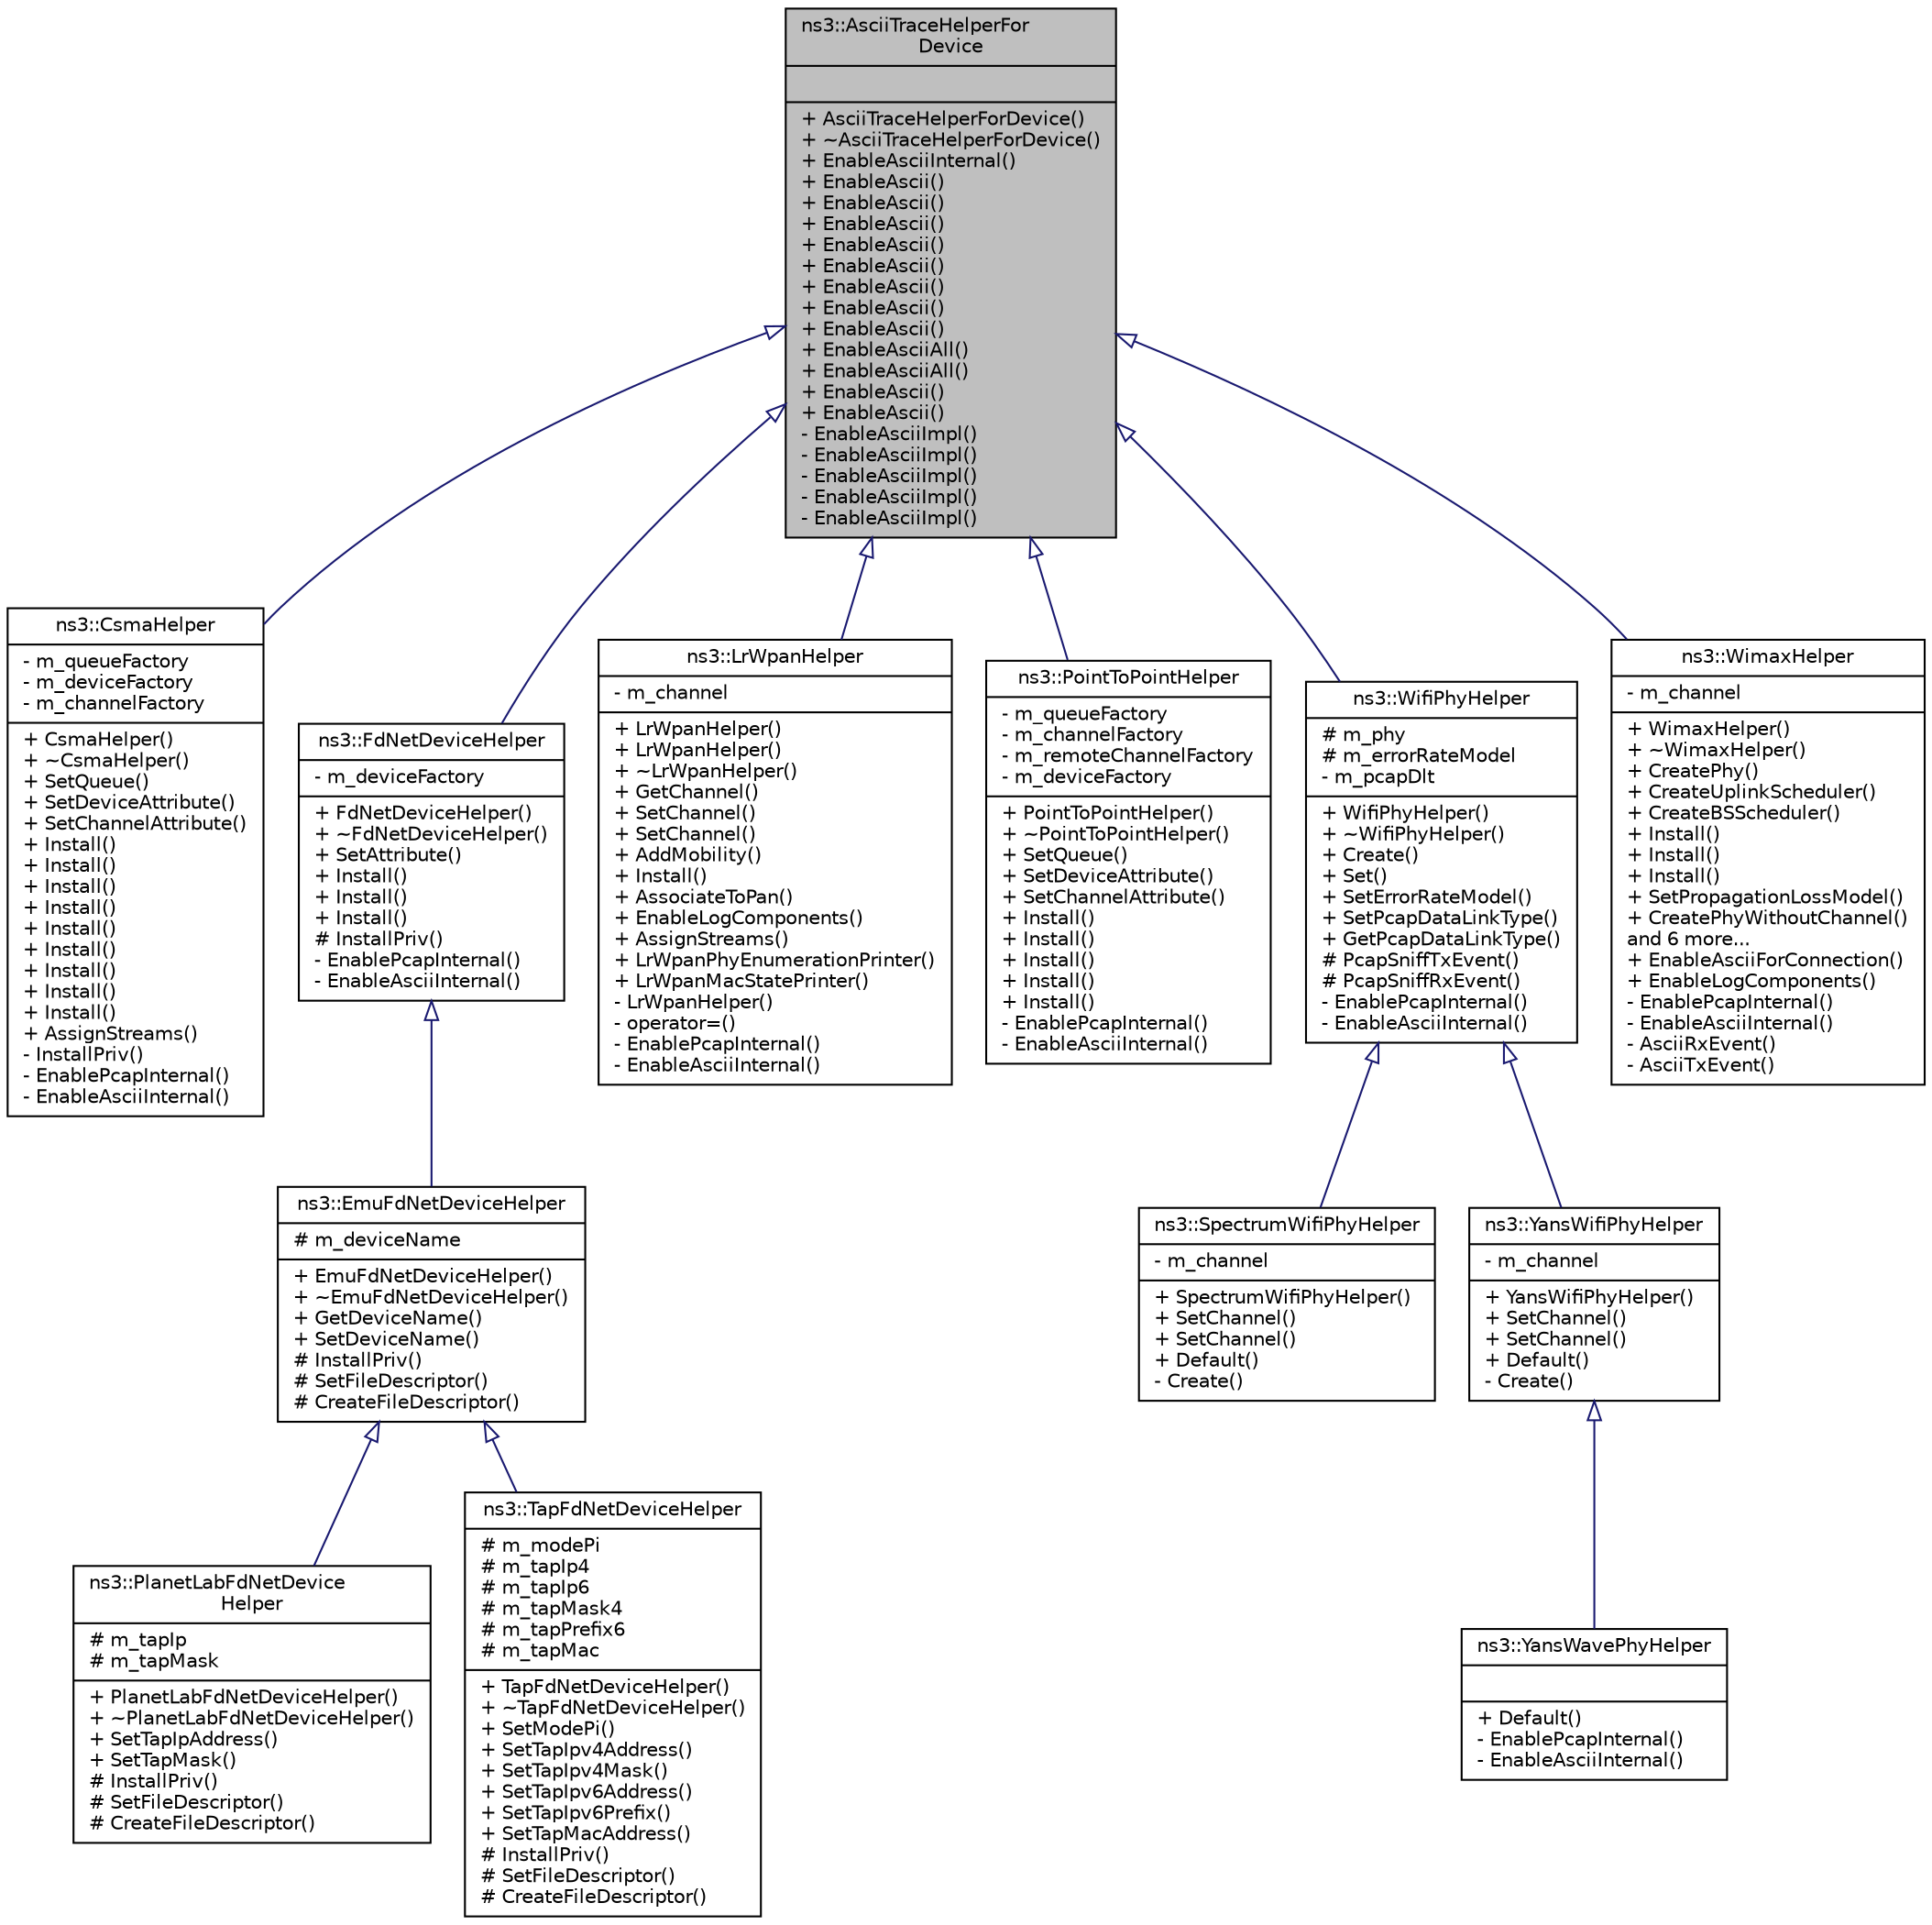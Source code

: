 digraph "ns3::AsciiTraceHelperForDevice"
{
  edge [fontname="Helvetica",fontsize="10",labelfontname="Helvetica",labelfontsize="10"];
  node [fontname="Helvetica",fontsize="10",shape=record];
  Node1 [label="{ns3::AsciiTraceHelperFor\lDevice\n||+ AsciiTraceHelperForDevice()\l+ ~AsciiTraceHelperForDevice()\l+ EnableAsciiInternal()\l+ EnableAscii()\l+ EnableAscii()\l+ EnableAscii()\l+ EnableAscii()\l+ EnableAscii()\l+ EnableAscii()\l+ EnableAscii()\l+ EnableAscii()\l+ EnableAsciiAll()\l+ EnableAsciiAll()\l+ EnableAscii()\l+ EnableAscii()\l- EnableAsciiImpl()\l- EnableAsciiImpl()\l- EnableAsciiImpl()\l- EnableAsciiImpl()\l- EnableAsciiImpl()\l}",height=0.2,width=0.4,color="black", fillcolor="grey75", style="filled", fontcolor="black"];
  Node1 -> Node2 [dir="back",color="midnightblue",fontsize="10",style="solid",arrowtail="onormal"];
  Node2 [label="{ns3::CsmaHelper\n|- m_queueFactory\l- m_deviceFactory\l- m_channelFactory\l|+ CsmaHelper()\l+ ~CsmaHelper()\l+ SetQueue()\l+ SetDeviceAttribute()\l+ SetChannelAttribute()\l+ Install()\l+ Install()\l+ Install()\l+ Install()\l+ Install()\l+ Install()\l+ Install()\l+ Install()\l+ Install()\l+ AssignStreams()\l- InstallPriv()\l- EnablePcapInternal()\l- EnableAsciiInternal()\l}",height=0.2,width=0.4,color="black", fillcolor="white", style="filled",URL="$d9/dbd/classns3_1_1CsmaHelper.html",tooltip="build a set of CsmaNetDevice objects "];
  Node1 -> Node3 [dir="back",color="midnightblue",fontsize="10",style="solid",arrowtail="onormal"];
  Node3 [label="{ns3::FdNetDeviceHelper\n|- m_deviceFactory\l|+ FdNetDeviceHelper()\l+ ~FdNetDeviceHelper()\l+ SetAttribute()\l+ Install()\l+ Install()\l+ Install()\l# InstallPriv()\l- EnablePcapInternal()\l- EnableAsciiInternal()\l}",height=0.2,width=0.4,color="black", fillcolor="white", style="filled",URL="$d1/def/classns3_1_1FdNetDeviceHelper.html",tooltip="build a set of FdNetDevice objects Normally we eschew multiple inheritance, however, the classes PcapUserHelperForDevice and AsciiTraceUserHelperForDevice are treated as \"mixins\". A mixin is a self-contained class that encapsulates a general attribute or a set of functionality that may be of interest to many other classes. "];
  Node3 -> Node4 [dir="back",color="midnightblue",fontsize="10",style="solid",arrowtail="onormal"];
  Node4 [label="{ns3::EmuFdNetDeviceHelper\n|# m_deviceName\l|+ EmuFdNetDeviceHelper()\l+ ~EmuFdNetDeviceHelper()\l+ GetDeviceName()\l+ SetDeviceName()\l# InstallPriv()\l# SetFileDescriptor()\l# CreateFileDescriptor()\l}",height=0.2,width=0.4,color="black", fillcolor="white", style="filled",URL="$df/d71/classns3_1_1EmuFdNetDeviceHelper.html",tooltip="build a set of FdNetDevice objects attached to a physical network interface "];
  Node4 -> Node5 [dir="back",color="midnightblue",fontsize="10",style="solid",arrowtail="onormal"];
  Node5 [label="{ns3::PlanetLabFdNetDevice\lHelper\n|# m_tapIp\l# m_tapMask\l|+ PlanetLabFdNetDeviceHelper()\l+ ~PlanetLabFdNetDeviceHelper()\l+ SetTapIpAddress()\l+ SetTapMask()\l# InstallPriv()\l# SetFileDescriptor()\l# CreateFileDescriptor()\l}",height=0.2,width=0.4,color="black", fillcolor="white", style="filled",URL="$dc/dd7/classns3_1_1PlanetLabFdNetDeviceHelper.html",tooltip="build a set of FdNetDevice objects attached to a virtual TAP network interface "];
  Node4 -> Node6 [dir="back",color="midnightblue",fontsize="10",style="solid",arrowtail="onormal"];
  Node6 [label="{ns3::TapFdNetDeviceHelper\n|# m_modePi\l# m_tapIp4\l# m_tapIp6\l# m_tapMask4\l# m_tapPrefix6\l# m_tapMac\l|+ TapFdNetDeviceHelper()\l+ ~TapFdNetDeviceHelper()\l+ SetModePi()\l+ SetTapIpv4Address()\l+ SetTapIpv4Mask()\l+ SetTapIpv6Address()\l+ SetTapIpv6Prefix()\l+ SetTapMacAddress()\l# InstallPriv()\l# SetFileDescriptor()\l# CreateFileDescriptor()\l}",height=0.2,width=0.4,color="black", fillcolor="white", style="filled",URL="$d9/d94/classns3_1_1TapFdNetDeviceHelper.html",tooltip="build a set of FdNetDevice objects attached to a virtual TAP network interface "];
  Node1 -> Node7 [dir="back",color="midnightblue",fontsize="10",style="solid",arrowtail="onormal"];
  Node7 [label="{ns3::LrWpanHelper\n|- m_channel\l|+ LrWpanHelper()\l+ LrWpanHelper()\l+ ~LrWpanHelper()\l+ GetChannel()\l+ SetChannel()\l+ SetChannel()\l+ AddMobility()\l+ Install()\l+ AssociateToPan()\l+ EnableLogComponents()\l+ AssignStreams()\l+ LrWpanPhyEnumerationPrinter()\l+ LrWpanMacStatePrinter()\l- LrWpanHelper()\l- operator=()\l- EnablePcapInternal()\l- EnableAsciiInternal()\l}",height=0.2,width=0.4,color="black", fillcolor="white", style="filled",URL="$d7/de8/classns3_1_1LrWpanHelper.html",tooltip="helps to manage and create IEEE 802.15.4 NetDevice objects "];
  Node1 -> Node8 [dir="back",color="midnightblue",fontsize="10",style="solid",arrowtail="onormal"];
  Node8 [label="{ns3::PointToPointHelper\n|- m_queueFactory\l- m_channelFactory\l- m_remoteChannelFactory\l- m_deviceFactory\l|+ PointToPointHelper()\l+ ~PointToPointHelper()\l+ SetQueue()\l+ SetDeviceAttribute()\l+ SetChannelAttribute()\l+ Install()\l+ Install()\l+ Install()\l+ Install()\l+ Install()\l- EnablePcapInternal()\l- EnableAsciiInternal()\l}",height=0.2,width=0.4,color="black", fillcolor="white", style="filled",URL="$d5/d0d/classns3_1_1PointToPointHelper.html",tooltip="Build a set of PointToPointNetDevice objects. "];
  Node1 -> Node9 [dir="back",color="midnightblue",fontsize="10",style="solid",arrowtail="onormal"];
  Node9 [label="{ns3::WifiPhyHelper\n|# m_phy\l# m_errorRateModel\l- m_pcapDlt\l|+ WifiPhyHelper()\l+ ~WifiPhyHelper()\l+ Create()\l+ Set()\l+ SetErrorRateModel()\l+ SetPcapDataLinkType()\l+ GetPcapDataLinkType()\l# PcapSniffTxEvent()\l# PcapSniffRxEvent()\l- EnablePcapInternal()\l- EnableAsciiInternal()\l}",height=0.2,width=0.4,color="black", fillcolor="white", style="filled",URL="$d5/df8/classns3_1_1WifiPhyHelper.html",tooltip="create PHY objects "];
  Node9 -> Node10 [dir="back",color="midnightblue",fontsize="10",style="solid",arrowtail="onormal"];
  Node10 [label="{ns3::SpectrumWifiPhyHelper\n|- m_channel\l|+ SpectrumWifiPhyHelper()\l+ SetChannel()\l+ SetChannel()\l+ Default()\l- Create()\l}",height=0.2,width=0.4,color="black", fillcolor="white", style="filled",URL="$d3/dab/classns3_1_1SpectrumWifiPhyHelper.html",tooltip="Make it easy to create and manage PHY objects for the spectrum model. "];
  Node9 -> Node11 [dir="back",color="midnightblue",fontsize="10",style="solid",arrowtail="onormal"];
  Node11 [label="{ns3::YansWifiPhyHelper\n|- m_channel\l|+ YansWifiPhyHelper()\l+ SetChannel()\l+ SetChannel()\l+ Default()\l- Create()\l}",height=0.2,width=0.4,color="black", fillcolor="white", style="filled",URL="$dc/dbf/classns3_1_1YansWifiPhyHelper.html",tooltip="Make it easy to create and manage PHY objects for the yans model. "];
  Node11 -> Node12 [dir="back",color="midnightblue",fontsize="10",style="solid",arrowtail="onormal"];
  Node12 [label="{ns3::YansWavePhyHelper\n||+ Default()\l- EnablePcapInternal()\l- EnableAsciiInternal()\l}",height=0.2,width=0.4,color="black", fillcolor="white", style="filled",URL="$da/d63/classns3_1_1YansWavePhyHelper.html"];
  Node1 -> Node13 [dir="back",color="midnightblue",fontsize="10",style="solid",arrowtail="onormal"];
  Node13 [label="{ns3::WimaxHelper\n|- m_channel\l|+ WimaxHelper()\l+ ~WimaxHelper()\l+ CreatePhy()\l+ CreateUplinkScheduler()\l+ CreateBSScheduler()\l+ Install()\l+ Install()\l+ Install()\l+ SetPropagationLossModel()\l+ CreatePhyWithoutChannel()\land 6 more...\l+ EnableAsciiForConnection()\l+ EnableLogComponents()\l- EnablePcapInternal()\l- EnableAsciiInternal()\l- AsciiRxEvent()\l- AsciiTxEvent()\l}",height=0.2,width=0.4,color="black", fillcolor="white", style="filled",URL="$de/d08/classns3_1_1WimaxHelper.html",tooltip="helps to manage and create WimaxNetDevice objects "];
}
